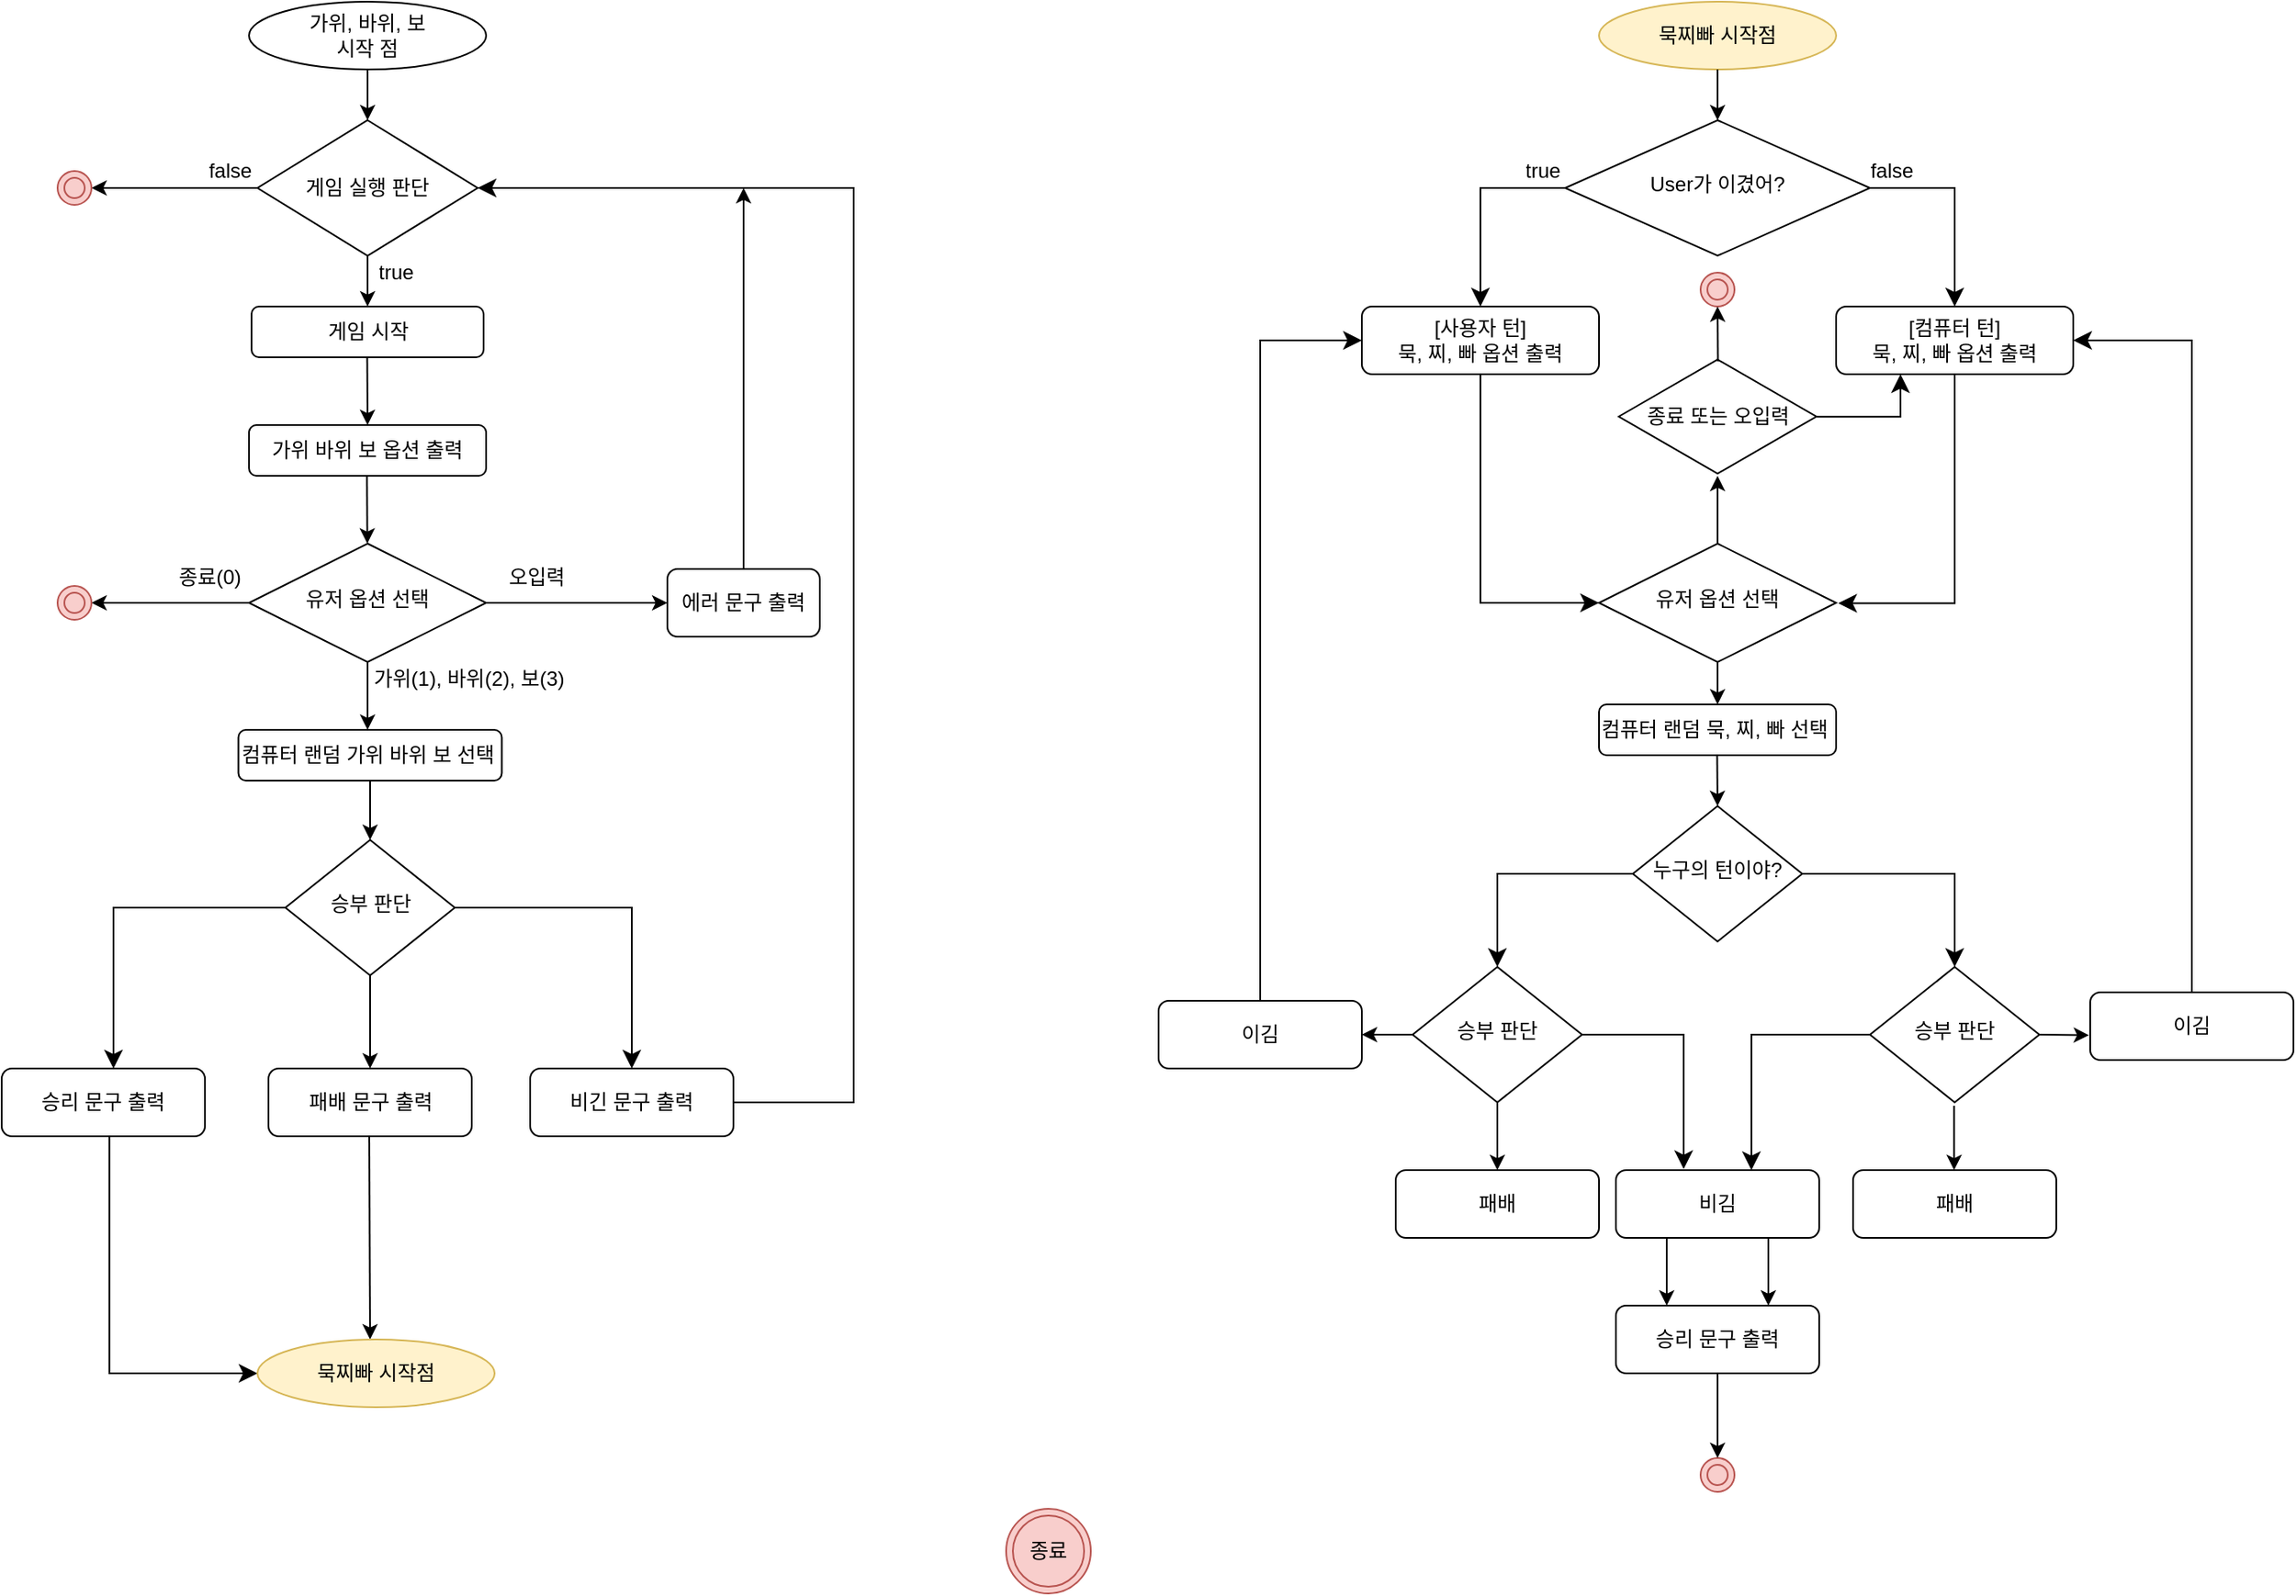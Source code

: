 <mxfile version="22.1.2" type="device">
  <diagram id="C5RBs43oDa-KdzZeNtuy" name="Page-1">
    <mxGraphModel dx="1990" dy="1373" grid="1" gridSize="10" guides="1" tooltips="1" connect="1" arrows="1" fold="1" page="1" pageScale="1" pageWidth="1654" pageHeight="2336" math="0" shadow="0">
      <root>
        <mxCell id="WIyWlLk6GJQsqaUBKTNV-0" />
        <mxCell id="WIyWlLk6GJQsqaUBKTNV-1" parent="WIyWlLk6GJQsqaUBKTNV-0" />
        <mxCell id="WIyWlLk6GJQsqaUBKTNV-6" value="유저 옵션 선택" style="rhombus;whiteSpace=wrap;html=1;shadow=0;fontFamily=Helvetica;fontSize=12;align=center;strokeWidth=1;spacing=6;spacingTop=-4;" parent="WIyWlLk6GJQsqaUBKTNV-1" vertex="1">
          <mxGeometry x="326" y="420" width="140" height="70" as="geometry" />
        </mxCell>
        <mxCell id="WIyWlLk6GJQsqaUBKTNV-7" value="에러 문구 출력" style="rounded=1;whiteSpace=wrap;html=1;fontSize=12;glass=0;strokeWidth=1;shadow=0;" parent="WIyWlLk6GJQsqaUBKTNV-1" vertex="1">
          <mxGeometry x="573" y="435" width="90" height="40" as="geometry" />
        </mxCell>
        <mxCell id="DZtXXvzAuNKyv4w1cx4I-2" value="가위, 바위, 보 &lt;br&gt;시작 점" style="ellipse;whiteSpace=wrap;html=1;" parent="WIyWlLk6GJQsqaUBKTNV-1" vertex="1">
          <mxGeometry x="326" y="100" width="140" height="40" as="geometry" />
        </mxCell>
        <mxCell id="DZtXXvzAuNKyv4w1cx4I-3" value="" style="endArrow=classic;html=1;rounded=0;exitX=0.5;exitY=1;exitDx=0;exitDy=0;entryX=0.5;entryY=0;entryDx=0;entryDy=0;" parent="WIyWlLk6GJQsqaUBKTNV-1" source="DZtXXvzAuNKyv4w1cx4I-2" target="Ftjd4wSwtpQcfa1r1Gln-0" edge="1">
          <mxGeometry width="50" height="50" relative="1" as="geometry">
            <mxPoint x="476" y="260" as="sourcePoint" />
            <mxPoint x="396" y="175" as="targetPoint" />
          </mxGeometry>
        </mxCell>
        <mxCell id="DZtXXvzAuNKyv4w1cx4I-9" value="" style="endArrow=classic;html=1;rounded=0;exitX=1;exitY=0.5;exitDx=0;exitDy=0;entryX=0;entryY=0.5;entryDx=0;entryDy=0;" parent="WIyWlLk6GJQsqaUBKTNV-1" source="WIyWlLk6GJQsqaUBKTNV-6" target="WIyWlLk6GJQsqaUBKTNV-7" edge="1">
          <mxGeometry width="50" height="50" relative="1" as="geometry">
            <mxPoint x="531" y="475" as="sourcePoint" />
            <mxPoint x="502" y="508" as="targetPoint" />
          </mxGeometry>
        </mxCell>
        <mxCell id="DZtXXvzAuNKyv4w1cx4I-12" value="패배 문구 출력" style="rounded=1;whiteSpace=wrap;html=1;" parent="WIyWlLk6GJQsqaUBKTNV-1" vertex="1">
          <mxGeometry x="337.5" y="730" width="120" height="40" as="geometry" />
        </mxCell>
        <mxCell id="DZtXXvzAuNKyv4w1cx4I-14" value="비긴 문구 출력" style="rounded=1;whiteSpace=wrap;html=1;" parent="WIyWlLk6GJQsqaUBKTNV-1" vertex="1">
          <mxGeometry x="492" y="730" width="120" height="40" as="geometry" />
        </mxCell>
        <mxCell id="DZtXXvzAuNKyv4w1cx4I-15" value="승리 문구 출력" style="rounded=1;whiteSpace=wrap;html=1;" parent="WIyWlLk6GJQsqaUBKTNV-1" vertex="1">
          <mxGeometry x="180" y="730" width="120" height="40" as="geometry" />
        </mxCell>
        <mxCell id="DZtXXvzAuNKyv4w1cx4I-17" value="" style="endArrow=classic;html=1;rounded=0;exitX=0.5;exitY=1;exitDx=0;exitDy=0;" parent="WIyWlLk6GJQsqaUBKTNV-1" source="Ftjd4wSwtpQcfa1r1Gln-0" edge="1">
          <mxGeometry width="50" height="50" relative="1" as="geometry">
            <mxPoint x="396" y="275" as="sourcePoint" />
            <mxPoint x="396" y="280" as="targetPoint" />
          </mxGeometry>
        </mxCell>
        <UserObject label="종료(0)" placeholders="1" name="Variable" id="DZtXXvzAuNKyv4w1cx4I-19">
          <mxCell style="text;html=1;strokeColor=none;fillColor=none;align=center;verticalAlign=middle;whiteSpace=wrap;overflow=hidden;fontSize=12;" parent="WIyWlLk6GJQsqaUBKTNV-1" vertex="1">
            <mxGeometry x="280" y="430" width="46" height="20" as="geometry" />
          </mxCell>
        </UserObject>
        <mxCell id="DZtXXvzAuNKyv4w1cx4I-20" value="" style="endArrow=classic;html=1;rounded=0;exitX=0.5;exitY=1;exitDx=0;exitDy=0;" parent="WIyWlLk6GJQsqaUBKTNV-1" source="WIyWlLk6GJQsqaUBKTNV-6" edge="1">
          <mxGeometry width="50" height="50" relative="1" as="geometry">
            <mxPoint x="400.6" y="550" as="sourcePoint" />
            <mxPoint x="396" y="530" as="targetPoint" />
          </mxGeometry>
        </mxCell>
        <mxCell id="DZtXXvzAuNKyv4w1cx4I-21" value="" style="endArrow=classic;html=1;rounded=0;entryX=0.5;entryY=0;entryDx=0;entryDy=0;exitX=0.5;exitY=1;exitDx=0;exitDy=0;" parent="WIyWlLk6GJQsqaUBKTNV-1" source="DZtXXvzAuNKyv4w1cx4I-27" target="DZtXXvzAuNKyv4w1cx4I-12" edge="1">
          <mxGeometry width="50" height="50" relative="1" as="geometry">
            <mxPoint x="396" y="800" as="sourcePoint" />
            <mxPoint x="446" y="750" as="targetPoint" />
          </mxGeometry>
        </mxCell>
        <mxCell id="DZtXXvzAuNKyv4w1cx4I-23" value="" style="edgeStyle=segmentEdgeStyle;endArrow=classic;html=1;curved=0;rounded=0;endSize=8;startSize=8;exitX=1;exitY=0.5;exitDx=0;exitDy=0;entryX=0.5;entryY=0;entryDx=0;entryDy=0;" parent="WIyWlLk6GJQsqaUBKTNV-1" source="DZtXXvzAuNKyv4w1cx4I-27" target="DZtXXvzAuNKyv4w1cx4I-14" edge="1">
          <mxGeometry width="50" height="50" relative="1" as="geometry">
            <mxPoint x="456" y="780" as="sourcePoint" />
            <mxPoint x="396" y="870" as="targetPoint" />
          </mxGeometry>
        </mxCell>
        <mxCell id="DZtXXvzAuNKyv4w1cx4I-24" value="" style="edgeStyle=segmentEdgeStyle;endArrow=classic;html=1;curved=0;rounded=0;endSize=8;startSize=8;exitX=0;exitY=0.5;exitDx=0;exitDy=0;" parent="WIyWlLk6GJQsqaUBKTNV-1" source="DZtXXvzAuNKyv4w1cx4I-27" target="DZtXXvzAuNKyv4w1cx4I-15" edge="1">
          <mxGeometry width="50" height="50" relative="1" as="geometry">
            <mxPoint x="336" y="760" as="sourcePoint" />
            <mxPoint x="396" y="870" as="targetPoint" />
            <Array as="points">
              <mxPoint x="246" y="635" />
            </Array>
          </mxGeometry>
        </mxCell>
        <mxCell id="DZtXXvzAuNKyv4w1cx4I-27" value="승부 판단" style="rhombus;whiteSpace=wrap;html=1;shadow=0;fontFamily=Helvetica;fontSize=12;align=center;strokeWidth=1;spacing=6;spacingTop=-4;" parent="WIyWlLk6GJQsqaUBKTNV-1" vertex="1">
          <mxGeometry x="347.5" y="595" width="100" height="80" as="geometry" />
        </mxCell>
        <UserObject label="&lt;font style=&quot;font-size: 12px;&quot;&gt;가위(1), 바위(2), 보(3)&lt;/font&gt;" placeholders="1" name="Variable" id="DZtXXvzAuNKyv4w1cx4I-29">
          <mxCell style="text;html=1;strokeColor=none;fillColor=none;align=center;verticalAlign=middle;whiteSpace=wrap;overflow=hidden;fontSize=9;" parent="WIyWlLk6GJQsqaUBKTNV-1" vertex="1">
            <mxGeometry x="393" y="490" width="126" height="20" as="geometry" />
          </mxCell>
        </UserObject>
        <mxCell id="DZtXXvzAuNKyv4w1cx4I-36" value="" style="endArrow=classic;html=1;rounded=0;entryX=0.5;entryY=0;entryDx=0;entryDy=0;" parent="WIyWlLk6GJQsqaUBKTNV-1" edge="1">
          <mxGeometry width="50" height="50" relative="1" as="geometry">
            <mxPoint x="397" y="770" as="sourcePoint" />
            <mxPoint x="397.495" y="890" as="targetPoint" />
          </mxGeometry>
        </mxCell>
        <mxCell id="Ftjd4wSwtpQcfa1r1Gln-0" value="게임 실행 판단" style="rhombus;whiteSpace=wrap;html=1;" parent="WIyWlLk6GJQsqaUBKTNV-1" vertex="1">
          <mxGeometry x="331" y="170" width="130" height="80" as="geometry" />
        </mxCell>
        <mxCell id="Ftjd4wSwtpQcfa1r1Gln-4" value="게임 시작" style="rounded=1;whiteSpace=wrap;html=1;" parent="WIyWlLk6GJQsqaUBKTNV-1" vertex="1">
          <mxGeometry x="327.5" y="280" width="137" height="30" as="geometry" />
        </mxCell>
        <mxCell id="Ftjd4wSwtpQcfa1r1Gln-12" value="" style="edgeStyle=elbowEdgeStyle;elbow=horizontal;endArrow=classic;html=1;curved=0;rounded=0;endSize=8;startSize=8;entryX=1;entryY=0.5;entryDx=0;entryDy=0;exitX=1;exitY=0.5;exitDx=0;exitDy=0;" parent="WIyWlLk6GJQsqaUBKTNV-1" source="DZtXXvzAuNKyv4w1cx4I-14" target="Ftjd4wSwtpQcfa1r1Gln-0" edge="1">
          <mxGeometry width="50" height="50" relative="1" as="geometry">
            <mxPoint x="451" y="930" as="sourcePoint" />
            <mxPoint x="753" y="200" as="targetPoint" />
            <Array as="points">
              <mxPoint x="683" y="480" />
            </Array>
          </mxGeometry>
        </mxCell>
        <mxCell id="Ftjd4wSwtpQcfa1r1Gln-13" value="가위 바위 보 옵션 출력" style="rounded=1;whiteSpace=wrap;html=1;" parent="WIyWlLk6GJQsqaUBKTNV-1" vertex="1">
          <mxGeometry x="326" y="350" width="140" height="30" as="geometry" />
        </mxCell>
        <mxCell id="Ftjd4wSwtpQcfa1r1Gln-14" value="" style="endArrow=classic;html=1;rounded=0;exitX=0.5;exitY=1;exitDx=0;exitDy=0;entryX=0.5;entryY=0;entryDx=0;entryDy=0;" parent="WIyWlLk6GJQsqaUBKTNV-1" target="Ftjd4wSwtpQcfa1r1Gln-13" edge="1">
          <mxGeometry width="50" height="50" relative="1" as="geometry">
            <mxPoint x="395.78" y="310" as="sourcePoint" />
            <mxPoint x="395.78" y="340" as="targetPoint" />
          </mxGeometry>
        </mxCell>
        <mxCell id="Ftjd4wSwtpQcfa1r1Gln-16" value="" style="endArrow=classic;html=1;rounded=0;exitX=0.5;exitY=1;exitDx=0;exitDy=0;entryX=0.5;entryY=0;entryDx=0;entryDy=0;" parent="WIyWlLk6GJQsqaUBKTNV-1" edge="1">
          <mxGeometry width="50" height="50" relative="1" as="geometry">
            <mxPoint x="395.64" y="380" as="sourcePoint" />
            <mxPoint x="395.86" y="420" as="targetPoint" />
          </mxGeometry>
        </mxCell>
        <UserObject label="오입력" placeholders="1" name="Variable" id="Ftjd4wSwtpQcfa1r1Gln-19">
          <mxCell style="text;html=1;strokeColor=none;fillColor=none;align=center;verticalAlign=middle;whiteSpace=wrap;overflow=hidden;fontSize=12;" parent="WIyWlLk6GJQsqaUBKTNV-1" vertex="1">
            <mxGeometry x="473" y="430" width="46" height="20" as="geometry" />
          </mxCell>
        </UserObject>
        <mxCell id="Ftjd4wSwtpQcfa1r1Gln-20" value="컴퓨터 랜덤 가위 바위 보 선택&amp;nbsp;" style="rounded=1;whiteSpace=wrap;html=1;" parent="WIyWlLk6GJQsqaUBKTNV-1" vertex="1">
          <mxGeometry x="319.75" y="530" width="155.5" height="30" as="geometry" />
        </mxCell>
        <mxCell id="Ftjd4wSwtpQcfa1r1Gln-22" value="" style="endArrow=classic;html=1;rounded=0;exitX=0.5;exitY=1;exitDx=0;exitDy=0;entryX=0.5;entryY=0;entryDx=0;entryDy=0;" parent="WIyWlLk6GJQsqaUBKTNV-1" source="Ftjd4wSwtpQcfa1r1Gln-20" edge="1">
          <mxGeometry width="50" height="50" relative="1" as="geometry">
            <mxPoint x="491.59" y="575" as="sourcePoint" />
            <mxPoint x="397.5" y="595" as="targetPoint" />
          </mxGeometry>
        </mxCell>
        <mxCell id="Ftjd4wSwtpQcfa1r1Gln-26" value="" style="edgeStyle=segmentEdgeStyle;endArrow=classic;html=1;curved=0;rounded=0;endSize=8;startSize=8;exitX=0.53;exitY=0.996;exitDx=0;exitDy=0;exitPerimeter=0;" parent="WIyWlLk6GJQsqaUBKTNV-1" source="DZtXXvzAuNKyv4w1cx4I-15" target="7ZNuHWxk14gfIDIWCAdC-0" edge="1">
          <mxGeometry width="50" height="50" relative="1" as="geometry">
            <mxPoint x="207.5" y="790" as="sourcePoint" />
            <mxPoint x="370.006" y="897.438" as="targetPoint" />
            <Array as="points">
              <mxPoint x="244" y="910" />
            </Array>
          </mxGeometry>
        </mxCell>
        <UserObject label="true" placeholders="1" name="Variable" id="Ftjd4wSwtpQcfa1r1Gln-28">
          <mxCell style="text;html=1;strokeColor=none;fillColor=none;align=center;verticalAlign=middle;whiteSpace=wrap;overflow=hidden;fontSize=12;" parent="WIyWlLk6GJQsqaUBKTNV-1" vertex="1">
            <mxGeometry x="390.12" y="250" width="46" height="20" as="geometry" />
          </mxCell>
        </UserObject>
        <UserObject label="false" placeholders="1" name="Variable" id="Ftjd4wSwtpQcfa1r1Gln-29">
          <mxCell style="text;html=1;strokeColor=none;fillColor=none;align=center;verticalAlign=middle;whiteSpace=wrap;overflow=hidden;fontSize=12;" parent="WIyWlLk6GJQsqaUBKTNV-1" vertex="1">
            <mxGeometry x="291.5" y="190" width="46" height="20" as="geometry" />
          </mxCell>
        </UserObject>
        <mxCell id="Ftjd4wSwtpQcfa1r1Gln-30" value="" style="endArrow=classic;html=1;rounded=0;exitX=0.5;exitY=0;exitDx=0;exitDy=0;" parent="WIyWlLk6GJQsqaUBKTNV-1" source="WIyWlLk6GJQsqaUBKTNV-7" edge="1">
          <mxGeometry width="50" height="50" relative="1" as="geometry">
            <mxPoint x="373" y="450" as="sourcePoint" />
            <mxPoint x="618" y="210" as="targetPoint" />
          </mxGeometry>
        </mxCell>
        <mxCell id="Ftjd4wSwtpQcfa1r1Gln-32" value="" style="endArrow=classic;html=1;rounded=0;exitX=0;exitY=0.5;exitDx=0;exitDy=0;" parent="WIyWlLk6GJQsqaUBKTNV-1" source="WIyWlLk6GJQsqaUBKTNV-6" edge="1">
          <mxGeometry width="50" height="50" relative="1" as="geometry">
            <mxPoint x="283" y="470" as="sourcePoint" />
            <mxPoint x="233" y="455" as="targetPoint" />
          </mxGeometry>
        </mxCell>
        <mxCell id="7ZNuHWxk14gfIDIWCAdC-0" value="묵찌빠 시작점" style="ellipse;whiteSpace=wrap;html=1;fillColor=#fff2cc;strokeColor=#d6b656;" parent="WIyWlLk6GJQsqaUBKTNV-1" vertex="1">
          <mxGeometry x="331" y="890" width="140" height="40" as="geometry" />
        </mxCell>
        <mxCell id="7ZNuHWxk14gfIDIWCAdC-1" value="묵찌빠 시작점" style="ellipse;whiteSpace=wrap;html=1;fillColor=#fff2cc;strokeColor=#d6b656;" parent="WIyWlLk6GJQsqaUBKTNV-1" vertex="1">
          <mxGeometry x="1123" y="100" width="140" height="40" as="geometry" />
        </mxCell>
        <mxCell id="7ZNuHWxk14gfIDIWCAdC-3" value="[사용자 턴] &lt;br&gt;묵, 찌, 빠 옵션 출력" style="rounded=1;whiteSpace=wrap;html=1;" parent="WIyWlLk6GJQsqaUBKTNV-1" vertex="1">
          <mxGeometry x="983" y="280" width="140" height="40" as="geometry" />
        </mxCell>
        <mxCell id="7ZNuHWxk14gfIDIWCAdC-5" value="유저 옵션 선택" style="rhombus;whiteSpace=wrap;html=1;shadow=0;fontFamily=Helvetica;fontSize=12;align=center;strokeWidth=1;spacing=6;spacingTop=-4;" parent="WIyWlLk6GJQsqaUBKTNV-1" vertex="1">
          <mxGeometry x="1123" y="420" width="140" height="70" as="geometry" />
        </mxCell>
        <mxCell id="7ZNuHWxk14gfIDIWCAdC-6" value="누구의 턴이야?" style="rhombus;whiteSpace=wrap;html=1;shadow=0;fontFamily=Helvetica;fontSize=12;align=center;strokeWidth=1;spacing=6;spacingTop=-4;" parent="WIyWlLk6GJQsqaUBKTNV-1" vertex="1">
          <mxGeometry x="1143" y="575" width="100" height="80" as="geometry" />
        </mxCell>
        <mxCell id="7ZNuHWxk14gfIDIWCAdC-7" value="컴퓨터 랜덤 묵, 찌, 빠 선택&amp;nbsp;" style="rounded=1;whiteSpace=wrap;html=1;" parent="WIyWlLk6GJQsqaUBKTNV-1" vertex="1">
          <mxGeometry x="1123" y="515" width="140" height="30" as="geometry" />
        </mxCell>
        <mxCell id="7ZNuHWxk14gfIDIWCAdC-12" value="User가 이겼어?" style="rhombus;whiteSpace=wrap;html=1;shadow=0;fontFamily=Helvetica;fontSize=12;align=center;strokeWidth=1;spacing=6;spacingTop=-4;" parent="WIyWlLk6GJQsqaUBKTNV-1" vertex="1">
          <mxGeometry x="1103" y="170" width="180" height="80" as="geometry" />
        </mxCell>
        <mxCell id="7ZNuHWxk14gfIDIWCAdC-13" value="[컴퓨터 턴] &lt;br&gt;묵, 찌, 빠 옵션 출력" style="rounded=1;whiteSpace=wrap;html=1;" parent="WIyWlLk6GJQsqaUBKTNV-1" vertex="1">
          <mxGeometry x="1263" y="280" width="140" height="40" as="geometry" />
        </mxCell>
        <mxCell id="7ZNuHWxk14gfIDIWCAdC-14" value="" style="edgeStyle=segmentEdgeStyle;endArrow=classic;html=1;curved=0;rounded=0;endSize=8;startSize=8;exitX=0;exitY=0.5;exitDx=0;exitDy=0;entryX=0.5;entryY=0;entryDx=0;entryDy=0;" parent="WIyWlLk6GJQsqaUBKTNV-1" source="7ZNuHWxk14gfIDIWCAdC-12" target="7ZNuHWxk14gfIDIWCAdC-3" edge="1">
          <mxGeometry width="50" height="50" relative="1" as="geometry">
            <mxPoint x="1023" y="209.95" as="sourcePoint" />
            <mxPoint x="1023" y="240" as="targetPoint" />
            <Array as="points">
              <mxPoint x="1053" y="210" />
            </Array>
          </mxGeometry>
        </mxCell>
        <UserObject label="true" placeholders="1" name="Variable" id="7ZNuHWxk14gfIDIWCAdC-15">
          <mxCell style="text;html=1;strokeColor=none;fillColor=none;align=center;verticalAlign=middle;whiteSpace=wrap;overflow=hidden;fontSize=12;" parent="WIyWlLk6GJQsqaUBKTNV-1" vertex="1">
            <mxGeometry x="1067" y="190" width="46" height="20" as="geometry" />
          </mxCell>
        </UserObject>
        <mxCell id="7ZNuHWxk14gfIDIWCAdC-16" value="" style="edgeStyle=segmentEdgeStyle;endArrow=classic;html=1;curved=0;rounded=0;endSize=8;startSize=8;entryX=0.5;entryY=0;entryDx=0;entryDy=0;" parent="WIyWlLk6GJQsqaUBKTNV-1" target="7ZNuHWxk14gfIDIWCAdC-13" edge="1">
          <mxGeometry width="50" height="50" relative="1" as="geometry">
            <mxPoint x="1283" y="210" as="sourcePoint" />
            <mxPoint x="1333" y="240" as="targetPoint" />
            <Array as="points">
              <mxPoint x="1333" y="210" />
            </Array>
          </mxGeometry>
        </mxCell>
        <UserObject label="false" placeholders="1" name="Variable" id="7ZNuHWxk14gfIDIWCAdC-17">
          <mxCell style="text;html=1;strokeColor=none;fillColor=none;align=center;verticalAlign=middle;whiteSpace=wrap;overflow=hidden;fontSize=12;" parent="WIyWlLk6GJQsqaUBKTNV-1" vertex="1">
            <mxGeometry x="1273" y="190" width="46" height="20" as="geometry" />
          </mxCell>
        </UserObject>
        <mxCell id="7ZNuHWxk14gfIDIWCAdC-18" value="" style="endArrow=classic;html=1;rounded=0;entryX=0.5;entryY=0;entryDx=0;entryDy=0;" parent="WIyWlLk6GJQsqaUBKTNV-1" target="7ZNuHWxk14gfIDIWCAdC-12" edge="1">
          <mxGeometry width="50" height="50" relative="1" as="geometry">
            <mxPoint x="1193" y="140" as="sourcePoint" />
            <mxPoint x="1243" y="90" as="targetPoint" />
          </mxGeometry>
        </mxCell>
        <mxCell id="7ZNuHWxk14gfIDIWCAdC-19" value="" style="edgeStyle=segmentEdgeStyle;endArrow=classic;html=1;curved=0;rounded=0;endSize=8;startSize=8;entryX=0;entryY=0.5;entryDx=0;entryDy=0;" parent="WIyWlLk6GJQsqaUBKTNV-1" target="7ZNuHWxk14gfIDIWCAdC-5" edge="1">
          <mxGeometry width="50" height="50" relative="1" as="geometry">
            <mxPoint x="1053" y="319.96" as="sourcePoint" />
            <mxPoint x="1103" y="380" as="targetPoint" />
            <Array as="points">
              <mxPoint x="1053" y="455" />
            </Array>
          </mxGeometry>
        </mxCell>
        <mxCell id="7ZNuHWxk14gfIDIWCAdC-20" value="" style="edgeStyle=segmentEdgeStyle;endArrow=classic;html=1;curved=0;rounded=0;endSize=8;startSize=8;entryX=1.009;entryY=0.503;entryDx=0;entryDy=0;entryPerimeter=0;" parent="WIyWlLk6GJQsqaUBKTNV-1" target="7ZNuHWxk14gfIDIWCAdC-5" edge="1">
          <mxGeometry width="50" height="50" relative="1" as="geometry">
            <mxPoint x="1333" y="320" as="sourcePoint" />
            <mxPoint x="1273" y="380" as="targetPoint" />
            <Array as="points">
              <mxPoint x="1333" y="455" />
            </Array>
          </mxGeometry>
        </mxCell>
        <mxCell id="7ZNuHWxk14gfIDIWCAdC-23" value="" style="endArrow=classic;html=1;rounded=0;exitX=0.5;exitY=1;exitDx=0;exitDy=0;" parent="WIyWlLk6GJQsqaUBKTNV-1" source="7ZNuHWxk14gfIDIWCAdC-5" target="7ZNuHWxk14gfIDIWCAdC-7" edge="1">
          <mxGeometry width="50" height="50" relative="1" as="geometry">
            <mxPoint x="1203" y="510" as="sourcePoint" />
            <mxPoint x="1273" y="470" as="targetPoint" />
          </mxGeometry>
        </mxCell>
        <mxCell id="7ZNuHWxk14gfIDIWCAdC-24" value="" style="endArrow=classic;html=1;rounded=0;exitX=0.5;exitY=1;exitDx=0;exitDy=0;entryX=0.5;entryY=0;entryDx=0;entryDy=0;" parent="WIyWlLk6GJQsqaUBKTNV-1" target="7ZNuHWxk14gfIDIWCAdC-6" edge="1">
          <mxGeometry width="50" height="50" relative="1" as="geometry">
            <mxPoint x="1192.75" y="545" as="sourcePoint" />
            <mxPoint x="1192.75" y="570" as="targetPoint" />
          </mxGeometry>
        </mxCell>
        <mxCell id="7ZNuHWxk14gfIDIWCAdC-25" value="승부 판단" style="rhombus;whiteSpace=wrap;html=1;shadow=0;fontFamily=Helvetica;fontSize=12;align=center;strokeWidth=1;spacing=6;spacingTop=-4;" parent="WIyWlLk6GJQsqaUBKTNV-1" vertex="1">
          <mxGeometry x="1013" y="670" width="100" height="80" as="geometry" />
        </mxCell>
        <mxCell id="7ZNuHWxk14gfIDIWCAdC-26" value="승부 판단" style="rhombus;whiteSpace=wrap;html=1;shadow=0;fontFamily=Helvetica;fontSize=12;align=center;strokeWidth=1;spacing=6;spacingTop=-4;" parent="WIyWlLk6GJQsqaUBKTNV-1" vertex="1">
          <mxGeometry x="1283" y="670" width="100" height="80" as="geometry" />
        </mxCell>
        <mxCell id="7ZNuHWxk14gfIDIWCAdC-27" value="" style="edgeStyle=segmentEdgeStyle;endArrow=classic;html=1;curved=0;rounded=0;endSize=8;startSize=8;exitX=0;exitY=0.5;exitDx=0;exitDy=0;entryX=0.5;entryY=0;entryDx=0;entryDy=0;" parent="WIyWlLk6GJQsqaUBKTNV-1" source="7ZNuHWxk14gfIDIWCAdC-6" target="7ZNuHWxk14gfIDIWCAdC-25" edge="1">
          <mxGeometry width="50" height="50" relative="1" as="geometry">
            <mxPoint x="1053" y="620" as="sourcePoint" />
            <mxPoint x="1103" y="570" as="targetPoint" />
            <Array as="points">
              <mxPoint x="1063" y="615" />
            </Array>
          </mxGeometry>
        </mxCell>
        <mxCell id="7ZNuHWxk14gfIDIWCAdC-28" value="" style="edgeStyle=segmentEdgeStyle;endArrow=classic;html=1;curved=0;rounded=0;endSize=8;startSize=8;entryX=0.5;entryY=0;entryDx=0;entryDy=0;exitX=1;exitY=0.5;exitDx=0;exitDy=0;" parent="WIyWlLk6GJQsqaUBKTNV-1" source="7ZNuHWxk14gfIDIWCAdC-6" target="7ZNuHWxk14gfIDIWCAdC-26" edge="1">
          <mxGeometry width="50" height="50" relative="1" as="geometry">
            <mxPoint x="1253" y="610" as="sourcePoint" />
            <mxPoint x="1303" y="680" as="targetPoint" />
            <Array as="points">
              <mxPoint x="1333" y="615" />
            </Array>
          </mxGeometry>
        </mxCell>
        <mxCell id="7ZNuHWxk14gfIDIWCAdC-29" value="패배" style="rounded=1;whiteSpace=wrap;html=1;" parent="WIyWlLk6GJQsqaUBKTNV-1" vertex="1">
          <mxGeometry x="1273" y="790" width="120" height="40" as="geometry" />
        </mxCell>
        <mxCell id="7ZNuHWxk14gfIDIWCAdC-30" value="비김" style="rounded=1;whiteSpace=wrap;html=1;" parent="WIyWlLk6GJQsqaUBKTNV-1" vertex="1">
          <mxGeometry x="1133" y="790" width="120" height="40" as="geometry" />
        </mxCell>
        <mxCell id="7ZNuHWxk14gfIDIWCAdC-31" value="이김" style="rounded=1;whiteSpace=wrap;html=1;" parent="WIyWlLk6GJQsqaUBKTNV-1" vertex="1">
          <mxGeometry x="863" y="690" width="120" height="40" as="geometry" />
        </mxCell>
        <mxCell id="7ZNuHWxk14gfIDIWCAdC-32" value="" style="edgeStyle=segmentEdgeStyle;endArrow=classic;html=1;curved=0;rounded=0;endSize=8;startSize=8;exitX=1;exitY=0.5;exitDx=0;exitDy=0;entryX=0.337;entryY=-0.014;entryDx=0;entryDy=0;entryPerimeter=0;" parent="WIyWlLk6GJQsqaUBKTNV-1" source="7ZNuHWxk14gfIDIWCAdC-25" target="7ZNuHWxk14gfIDIWCAdC-30" edge="1">
          <mxGeometry width="50" height="50" relative="1" as="geometry">
            <mxPoint x="1113" y="700" as="sourcePoint" />
            <mxPoint x="1163" y="650" as="targetPoint" />
            <Array as="points">
              <mxPoint x="1173" y="710" />
              <mxPoint x="1173" y="789" />
            </Array>
          </mxGeometry>
        </mxCell>
        <mxCell id="7ZNuHWxk14gfIDIWCAdC-33" value="" style="edgeStyle=segmentEdgeStyle;endArrow=classic;html=1;curved=0;rounded=0;endSize=8;startSize=8;exitX=0;exitY=0.5;exitDx=0;exitDy=0;" parent="WIyWlLk6GJQsqaUBKTNV-1" source="7ZNuHWxk14gfIDIWCAdC-26" target="7ZNuHWxk14gfIDIWCAdC-30" edge="1">
          <mxGeometry width="50" height="50" relative="1" as="geometry">
            <mxPoint x="1183" y="715" as="sourcePoint" />
            <mxPoint x="1233" y="665" as="targetPoint" />
            <Array as="points">
              <mxPoint x="1213" y="710" />
            </Array>
          </mxGeometry>
        </mxCell>
        <mxCell id="7ZNuHWxk14gfIDIWCAdC-35" value="이김" style="rounded=1;whiteSpace=wrap;html=1;" parent="WIyWlLk6GJQsqaUBKTNV-1" vertex="1">
          <mxGeometry x="1413" y="685" width="120" height="40" as="geometry" />
        </mxCell>
        <mxCell id="7ZNuHWxk14gfIDIWCAdC-36" value="" style="edgeStyle=segmentEdgeStyle;endArrow=classic;html=1;curved=0;rounded=0;endSize=8;startSize=8;entryX=0;entryY=0.5;entryDx=0;entryDy=0;exitX=0.5;exitY=0;exitDx=0;exitDy=0;" parent="WIyWlLk6GJQsqaUBKTNV-1" source="7ZNuHWxk14gfIDIWCAdC-31" target="7ZNuHWxk14gfIDIWCAdC-3" edge="1">
          <mxGeometry width="50" height="50" relative="1" as="geometry">
            <mxPoint x="923" y="621" as="sourcePoint" />
            <mxPoint x="963" y="519.97" as="targetPoint" />
            <Array as="points">
              <mxPoint x="923" y="300" />
            </Array>
          </mxGeometry>
        </mxCell>
        <mxCell id="7ZNuHWxk14gfIDIWCAdC-37" value="" style="edgeStyle=segmentEdgeStyle;endArrow=classic;html=1;curved=0;rounded=0;endSize=8;startSize=8;exitX=0.5;exitY=0;exitDx=0;exitDy=0;entryX=1;entryY=0.5;entryDx=0;entryDy=0;" parent="WIyWlLk6GJQsqaUBKTNV-1" source="7ZNuHWxk14gfIDIWCAdC-35" target="7ZNuHWxk14gfIDIWCAdC-13" edge="1">
          <mxGeometry width="50" height="50" relative="1" as="geometry">
            <mxPoint x="1443" y="475" as="sourcePoint" />
            <mxPoint x="1533" y="365" as="targetPoint" />
            <Array as="points">
              <mxPoint x="1473" y="300" />
            </Array>
          </mxGeometry>
        </mxCell>
        <mxCell id="7ZNuHWxk14gfIDIWCAdC-38" value="패배" style="rounded=1;whiteSpace=wrap;html=1;" parent="WIyWlLk6GJQsqaUBKTNV-1" vertex="1">
          <mxGeometry x="1003" y="790" width="120" height="40" as="geometry" />
        </mxCell>
        <mxCell id="7ZNuHWxk14gfIDIWCAdC-39" value="" style="endArrow=classic;html=1;rounded=0;exitX=0;exitY=0.5;exitDx=0;exitDy=0;entryX=1;entryY=0.5;entryDx=0;entryDy=0;" parent="WIyWlLk6GJQsqaUBKTNV-1" source="7ZNuHWxk14gfIDIWCAdC-25" target="7ZNuHWxk14gfIDIWCAdC-31" edge="1">
          <mxGeometry width="50" height="50" relative="1" as="geometry">
            <mxPoint x="1063" y="660" as="sourcePoint" />
            <mxPoint x="1113" y="610" as="targetPoint" />
          </mxGeometry>
        </mxCell>
        <mxCell id="7ZNuHWxk14gfIDIWCAdC-40" value="" style="endArrow=classic;html=1;rounded=0;exitX=1;exitY=0.5;exitDx=0;exitDy=0;entryX=-0.006;entryY=0.633;entryDx=0;entryDy=0;entryPerimeter=0;" parent="WIyWlLk6GJQsqaUBKTNV-1" source="7ZNuHWxk14gfIDIWCAdC-26" target="7ZNuHWxk14gfIDIWCAdC-35" edge="1">
          <mxGeometry width="50" height="50" relative="1" as="geometry">
            <mxPoint x="1383" y="690" as="sourcePoint" />
            <mxPoint x="1433" y="640" as="targetPoint" />
          </mxGeometry>
        </mxCell>
        <mxCell id="7ZNuHWxk14gfIDIWCAdC-41" value="" style="endArrow=classic;html=1;rounded=0;entryX=0.5;entryY=0;entryDx=0;entryDy=0;" parent="WIyWlLk6GJQsqaUBKTNV-1" target="7ZNuHWxk14gfIDIWCAdC-38" edge="1">
          <mxGeometry width="50" height="50" relative="1" as="geometry">
            <mxPoint x="1063" y="750" as="sourcePoint" />
            <mxPoint x="1113" y="700" as="targetPoint" />
          </mxGeometry>
        </mxCell>
        <mxCell id="7ZNuHWxk14gfIDIWCAdC-42" value="" style="endArrow=classic;html=1;rounded=0;entryX=0.669;entryY=-0.041;entryDx=0;entryDy=0;entryPerimeter=0;" parent="WIyWlLk6GJQsqaUBKTNV-1" edge="1">
          <mxGeometry width="50" height="50" relative="1" as="geometry">
            <mxPoint x="1332.66" y="752" as="sourcePoint" />
            <mxPoint x="1332.66" y="790" as="targetPoint" />
          </mxGeometry>
        </mxCell>
        <mxCell id="7ZNuHWxk14gfIDIWCAdC-49" value="" style="endArrow=classic;html=1;rounded=0;exitX=0;exitY=0.5;exitDx=0;exitDy=0;" parent="WIyWlLk6GJQsqaUBKTNV-1" source="Ftjd4wSwtpQcfa1r1Gln-0" edge="1">
          <mxGeometry width="50" height="50" relative="1" as="geometry">
            <mxPoint x="203" y="300" as="sourcePoint" />
            <mxPoint x="233" y="210" as="targetPoint" />
          </mxGeometry>
        </mxCell>
        <mxCell id="7ZNuHWxk14gfIDIWCAdC-50" value="" style="ellipse;shape=doubleEllipse;whiteSpace=wrap;html=1;aspect=fixed;fillColor=#f8cecc;strokeColor=#b85450;" parent="WIyWlLk6GJQsqaUBKTNV-1" vertex="1">
          <mxGeometry x="213" y="200" width="20" height="20" as="geometry" />
        </mxCell>
        <mxCell id="7ZNuHWxk14gfIDIWCAdC-51" value="" style="ellipse;shape=doubleEllipse;whiteSpace=wrap;html=1;aspect=fixed;fillColor=#f8cecc;strokeColor=#b85450;" parent="WIyWlLk6GJQsqaUBKTNV-1" vertex="1">
          <mxGeometry x="213" y="445" width="20" height="20" as="geometry" />
        </mxCell>
        <mxCell id="7ZNuHWxk14gfIDIWCAdC-52" value="" style="ellipse;shape=doubleEllipse;whiteSpace=wrap;html=1;aspect=fixed;fillColor=#f8cecc;strokeColor=#b85450;" parent="WIyWlLk6GJQsqaUBKTNV-1" vertex="1">
          <mxGeometry x="1183" y="960" width="20" height="20" as="geometry" />
        </mxCell>
        <mxCell id="7ZNuHWxk14gfIDIWCAdC-53" value="승리 문구 출력" style="rounded=1;whiteSpace=wrap;html=1;" parent="WIyWlLk6GJQsqaUBKTNV-1" vertex="1">
          <mxGeometry x="1133" y="870" width="120" height="40" as="geometry" />
        </mxCell>
        <mxCell id="7ZNuHWxk14gfIDIWCAdC-57" value="" style="endArrow=classic;html=1;rounded=0;entryX=0.75;entryY=0;entryDx=0;entryDy=0;exitX=0.75;exitY=1;exitDx=0;exitDy=0;" parent="WIyWlLk6GJQsqaUBKTNV-1" source="7ZNuHWxk14gfIDIWCAdC-30" target="7ZNuHWxk14gfIDIWCAdC-53" edge="1">
          <mxGeometry width="50" height="50" relative="1" as="geometry">
            <mxPoint x="1213" y="840" as="sourcePoint" />
            <mxPoint x="1313" y="780" as="targetPoint" />
          </mxGeometry>
        </mxCell>
        <mxCell id="7ZNuHWxk14gfIDIWCAdC-58" value="" style="endArrow=classic;html=1;rounded=0;entryX=0.75;entryY=0;entryDx=0;entryDy=0;exitX=0.75;exitY=1;exitDx=0;exitDy=0;" parent="WIyWlLk6GJQsqaUBKTNV-1" edge="1">
          <mxGeometry width="50" height="50" relative="1" as="geometry">
            <mxPoint x="1163" y="830" as="sourcePoint" />
            <mxPoint x="1163" y="870" as="targetPoint" />
          </mxGeometry>
        </mxCell>
        <mxCell id="7ZNuHWxk14gfIDIWCAdC-59" value="" style="endArrow=classic;html=1;rounded=0;entryX=0.5;entryY=0;entryDx=0;entryDy=0;exitX=0.5;exitY=1;exitDx=0;exitDy=0;" parent="WIyWlLk6GJQsqaUBKTNV-1" source="7ZNuHWxk14gfIDIWCAdC-53" target="7ZNuHWxk14gfIDIWCAdC-52" edge="1">
          <mxGeometry width="50" height="50" relative="1" as="geometry">
            <mxPoint x="1192" y="910" as="sourcePoint" />
            <mxPoint x="1213" y="930" as="targetPoint" />
          </mxGeometry>
        </mxCell>
        <mxCell id="7ZNuHWxk14gfIDIWCAdC-60" value="&lt;font style=&quot;font-size: 12px;&quot;&gt;종료 또는 오입력&lt;/font&gt;" style="html=1;whiteSpace=wrap;aspect=fixed;shape=isoRectangle;fontSize=8;" parent="WIyWlLk6GJQsqaUBKTNV-1" vertex="1">
          <mxGeometry x="1134.67" y="310" width="116.67" height="70" as="geometry" />
        </mxCell>
        <mxCell id="7ZNuHWxk14gfIDIWCAdC-62" value="" style="endArrow=classic;html=1;rounded=0;exitX=0.5;exitY=0;exitDx=0;exitDy=0;" parent="WIyWlLk6GJQsqaUBKTNV-1" source="7ZNuHWxk14gfIDIWCAdC-5" edge="1">
          <mxGeometry width="50" height="50" relative="1" as="geometry">
            <mxPoint x="1183" y="340" as="sourcePoint" />
            <mxPoint x="1193" y="380" as="targetPoint" />
          </mxGeometry>
        </mxCell>
        <mxCell id="7ZNuHWxk14gfIDIWCAdC-63" value="" style="ellipse;shape=doubleEllipse;whiteSpace=wrap;html=1;aspect=fixed;fillColor=#f8cecc;strokeColor=#b85450;" parent="WIyWlLk6GJQsqaUBKTNV-1" vertex="1">
          <mxGeometry x="1183" y="260" width="20" height="20" as="geometry" />
        </mxCell>
        <mxCell id="7ZNuHWxk14gfIDIWCAdC-66" value="" style="endArrow=classic;html=1;rounded=0;exitX=0.502;exitY=0.034;exitDx=0;exitDy=0;exitPerimeter=0;entryX=0.5;entryY=1;entryDx=0;entryDy=0;" parent="WIyWlLk6GJQsqaUBKTNV-1" source="7ZNuHWxk14gfIDIWCAdC-60" target="7ZNuHWxk14gfIDIWCAdC-63" edge="1">
          <mxGeometry width="50" height="50" relative="1" as="geometry">
            <mxPoint x="1233" y="310" as="sourcePoint" />
            <mxPoint x="1223" y="280" as="targetPoint" />
          </mxGeometry>
        </mxCell>
        <mxCell id="7ZNuHWxk14gfIDIWCAdC-67" value="종료" style="ellipse;shape=doubleEllipse;whiteSpace=wrap;html=1;aspect=fixed;fillColor=#f8cecc;strokeColor=#b85450;" parent="WIyWlLk6GJQsqaUBKTNV-1" vertex="1">
          <mxGeometry x="773" y="990" width="50" height="50" as="geometry" />
        </mxCell>
        <mxCell id="7ZNuHWxk14gfIDIWCAdC-68" value="" style="edgeStyle=segmentEdgeStyle;endArrow=classic;html=1;curved=0;rounded=0;endSize=8;startSize=8;exitX=1;exitY=0.501;exitDx=0;exitDy=0;exitPerimeter=0;" parent="WIyWlLk6GJQsqaUBKTNV-1" source="7ZNuHWxk14gfIDIWCAdC-60" edge="1">
          <mxGeometry width="50" height="50" relative="1" as="geometry">
            <mxPoint x="1252" y="350" as="sourcePoint" />
            <mxPoint x="1301" y="320" as="targetPoint" />
          </mxGeometry>
        </mxCell>
      </root>
    </mxGraphModel>
  </diagram>
</mxfile>

